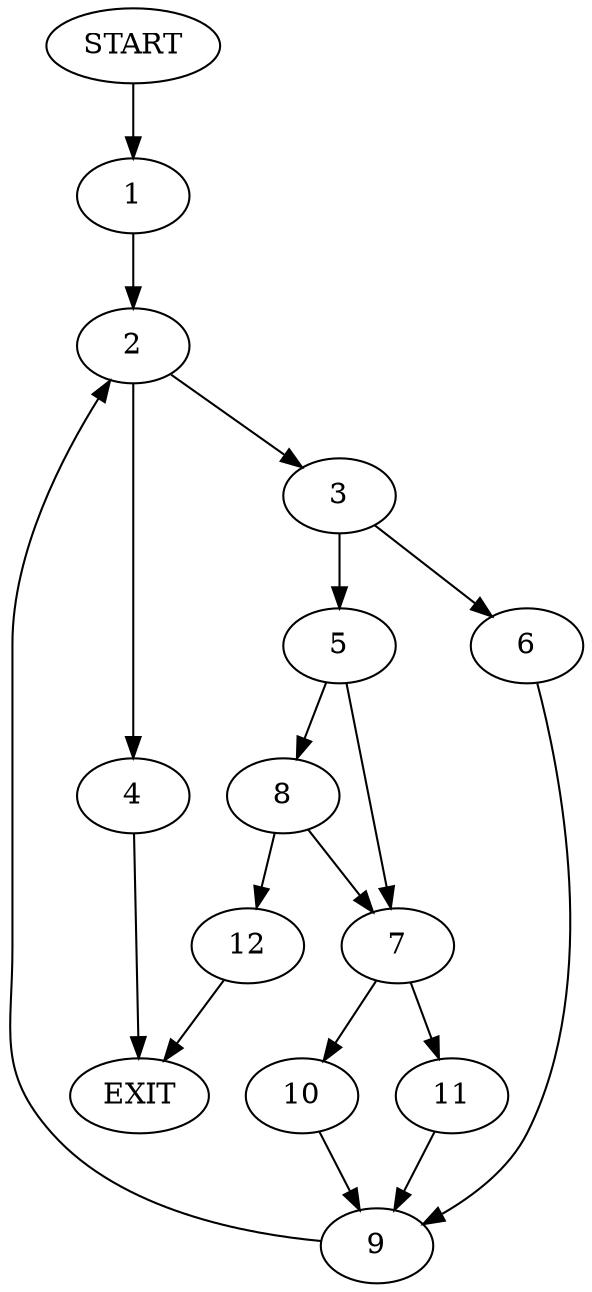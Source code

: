 digraph {
0 [label="START"]
13 [label="EXIT"]
0 -> 1
1 -> 2
2 -> 3
2 -> 4
4 -> 13
3 -> 5
3 -> 6
5 -> 7
5 -> 8
6 -> 9
9 -> 2
7 -> 10
7 -> 11
8 -> 7
8 -> 12
12 -> 13
10 -> 9
11 -> 9
}
